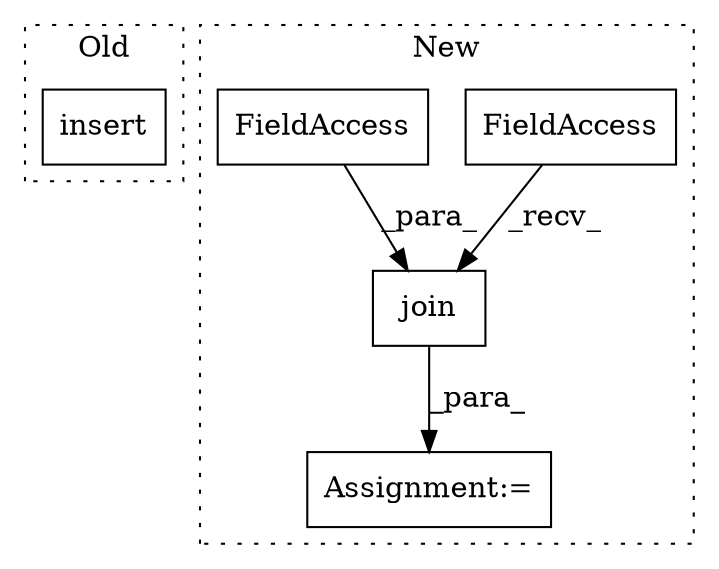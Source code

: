 digraph G {
subgraph cluster0 {
1 [label="insert" a="32" s="8780,8820" l="7,1" shape="box"];
label = "Old";
style="dotted";
}
subgraph cluster1 {
2 [label="join" a="32" s="8026,8066" l="5,1" shape="box"];
3 [label="Assignment:=" a="7" s="8017" l="1" shape="box"];
4 [label="FieldAccess" a="22" s="8018" l="7" shape="box"];
5 [label="FieldAccess" a="22" s="8052" l="14" shape="box"];
label = "New";
style="dotted";
}
2 -> 3 [label="_para_"];
4 -> 2 [label="_recv_"];
5 -> 2 [label="_para_"];
}